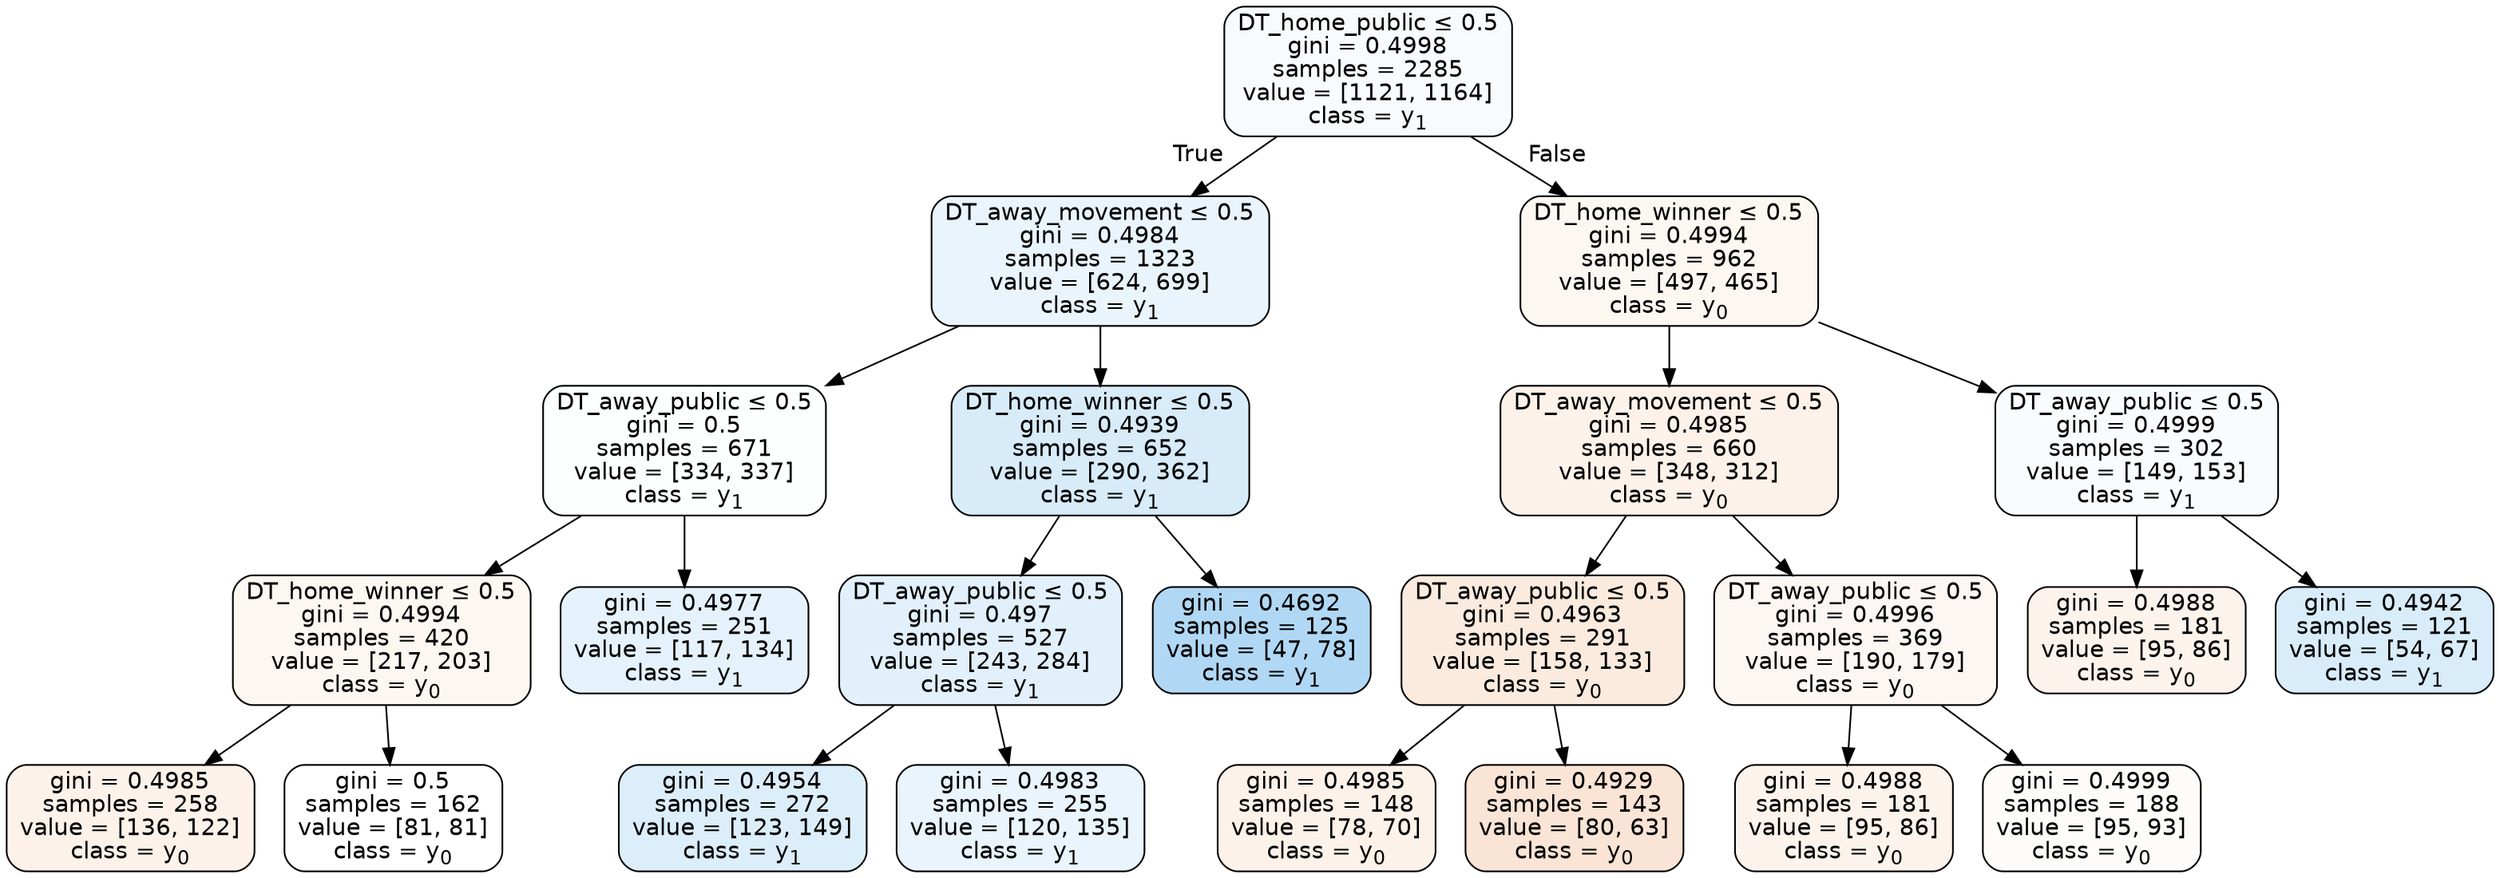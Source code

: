 digraph Tree {
node [shape=box, style="filled, rounded", color="black", fontname=helvetica] ;
edge [fontname=helvetica] ;
0 [label=<DT_home_public &le; 0.5<br/>gini = 0.4998<br/>samples = 2285<br/>value = [1121, 1164]<br/>class = y<SUB>1</SUB>>, fillcolor="#399de509"] ;
1 [label=<DT_away_movement &le; 0.5<br/>gini = 0.4984<br/>samples = 1323<br/>value = [624, 699]<br/>class = y<SUB>1</SUB>>, fillcolor="#399de51b"] ;
0 -> 1 [labeldistance=2.5, labelangle=45, headlabel="True"] ;
2 [label=<DT_away_public &le; 0.5<br/>gini = 0.5<br/>samples = 671<br/>value = [334, 337]<br/>class = y<SUB>1</SUB>>, fillcolor="#399de502"] ;
1 -> 2 ;
3 [label=<DT_home_winner &le; 0.5<br/>gini = 0.4994<br/>samples = 420<br/>value = [217, 203]<br/>class = y<SUB>0</SUB>>, fillcolor="#e5813910"] ;
2 -> 3 ;
4 [label=<gini = 0.4985<br/>samples = 258<br/>value = [136, 122]<br/>class = y<SUB>0</SUB>>, fillcolor="#e581391a"] ;
3 -> 4 ;
5 [label=<gini = 0.5<br/>samples = 162<br/>value = [81, 81]<br/>class = y<SUB>0</SUB>>, fillcolor="#e5813900"] ;
3 -> 5 ;
6 [label=<gini = 0.4977<br/>samples = 251<br/>value = [117, 134]<br/>class = y<SUB>1</SUB>>, fillcolor="#399de520"] ;
2 -> 6 ;
7 [label=<DT_home_winner &le; 0.5<br/>gini = 0.4939<br/>samples = 652<br/>value = [290, 362]<br/>class = y<SUB>1</SUB>>, fillcolor="#399de533"] ;
1 -> 7 ;
8 [label=<DT_away_public &le; 0.5<br/>gini = 0.497<br/>samples = 527<br/>value = [243, 284]<br/>class = y<SUB>1</SUB>>, fillcolor="#399de525"] ;
7 -> 8 ;
9 [label=<gini = 0.4954<br/>samples = 272<br/>value = [123, 149]<br/>class = y<SUB>1</SUB>>, fillcolor="#399de52c"] ;
8 -> 9 ;
10 [label=<gini = 0.4983<br/>samples = 255<br/>value = [120, 135]<br/>class = y<SUB>1</SUB>>, fillcolor="#399de51c"] ;
8 -> 10 ;
11 [label=<gini = 0.4692<br/>samples = 125<br/>value = [47, 78]<br/>class = y<SUB>1</SUB>>, fillcolor="#399de565"] ;
7 -> 11 ;
12 [label=<DT_home_winner &le; 0.5<br/>gini = 0.4994<br/>samples = 962<br/>value = [497, 465]<br/>class = y<SUB>0</SUB>>, fillcolor="#e5813910"] ;
0 -> 12 [labeldistance=2.5, labelangle=-45, headlabel="False"] ;
13 [label=<DT_away_movement &le; 0.5<br/>gini = 0.4985<br/>samples = 660<br/>value = [348, 312]<br/>class = y<SUB>0</SUB>>, fillcolor="#e581391a"] ;
12 -> 13 ;
14 [label=<DT_away_public &le; 0.5<br/>gini = 0.4963<br/>samples = 291<br/>value = [158, 133]<br/>class = y<SUB>0</SUB>>, fillcolor="#e5813928"] ;
13 -> 14 ;
15 [label=<gini = 0.4985<br/>samples = 148<br/>value = [78, 70]<br/>class = y<SUB>0</SUB>>, fillcolor="#e581391a"] ;
14 -> 15 ;
16 [label=<gini = 0.4929<br/>samples = 143<br/>value = [80, 63]<br/>class = y<SUB>0</SUB>>, fillcolor="#e5813936"] ;
14 -> 16 ;
17 [label=<DT_away_public &le; 0.5<br/>gini = 0.4996<br/>samples = 369<br/>value = [190, 179]<br/>class = y<SUB>0</SUB>>, fillcolor="#e581390f"] ;
13 -> 17 ;
18 [label=<gini = 0.4988<br/>samples = 181<br/>value = [95, 86]<br/>class = y<SUB>0</SUB>>, fillcolor="#e5813918"] ;
17 -> 18 ;
19 [label=<gini = 0.4999<br/>samples = 188<br/>value = [95, 93]<br/>class = y<SUB>0</SUB>>, fillcolor="#e5813905"] ;
17 -> 19 ;
20 [label=<DT_away_public &le; 0.5<br/>gini = 0.4999<br/>samples = 302<br/>value = [149, 153]<br/>class = y<SUB>1</SUB>>, fillcolor="#399de507"] ;
12 -> 20 ;
21 [label=<gini = 0.4988<br/>samples = 181<br/>value = [95, 86]<br/>class = y<SUB>0</SUB>>, fillcolor="#e5813918"] ;
20 -> 21 ;
22 [label=<gini = 0.4942<br/>samples = 121<br/>value = [54, 67]<br/>class = y<SUB>1</SUB>>, fillcolor="#399de531"] ;
20 -> 22 ;
}